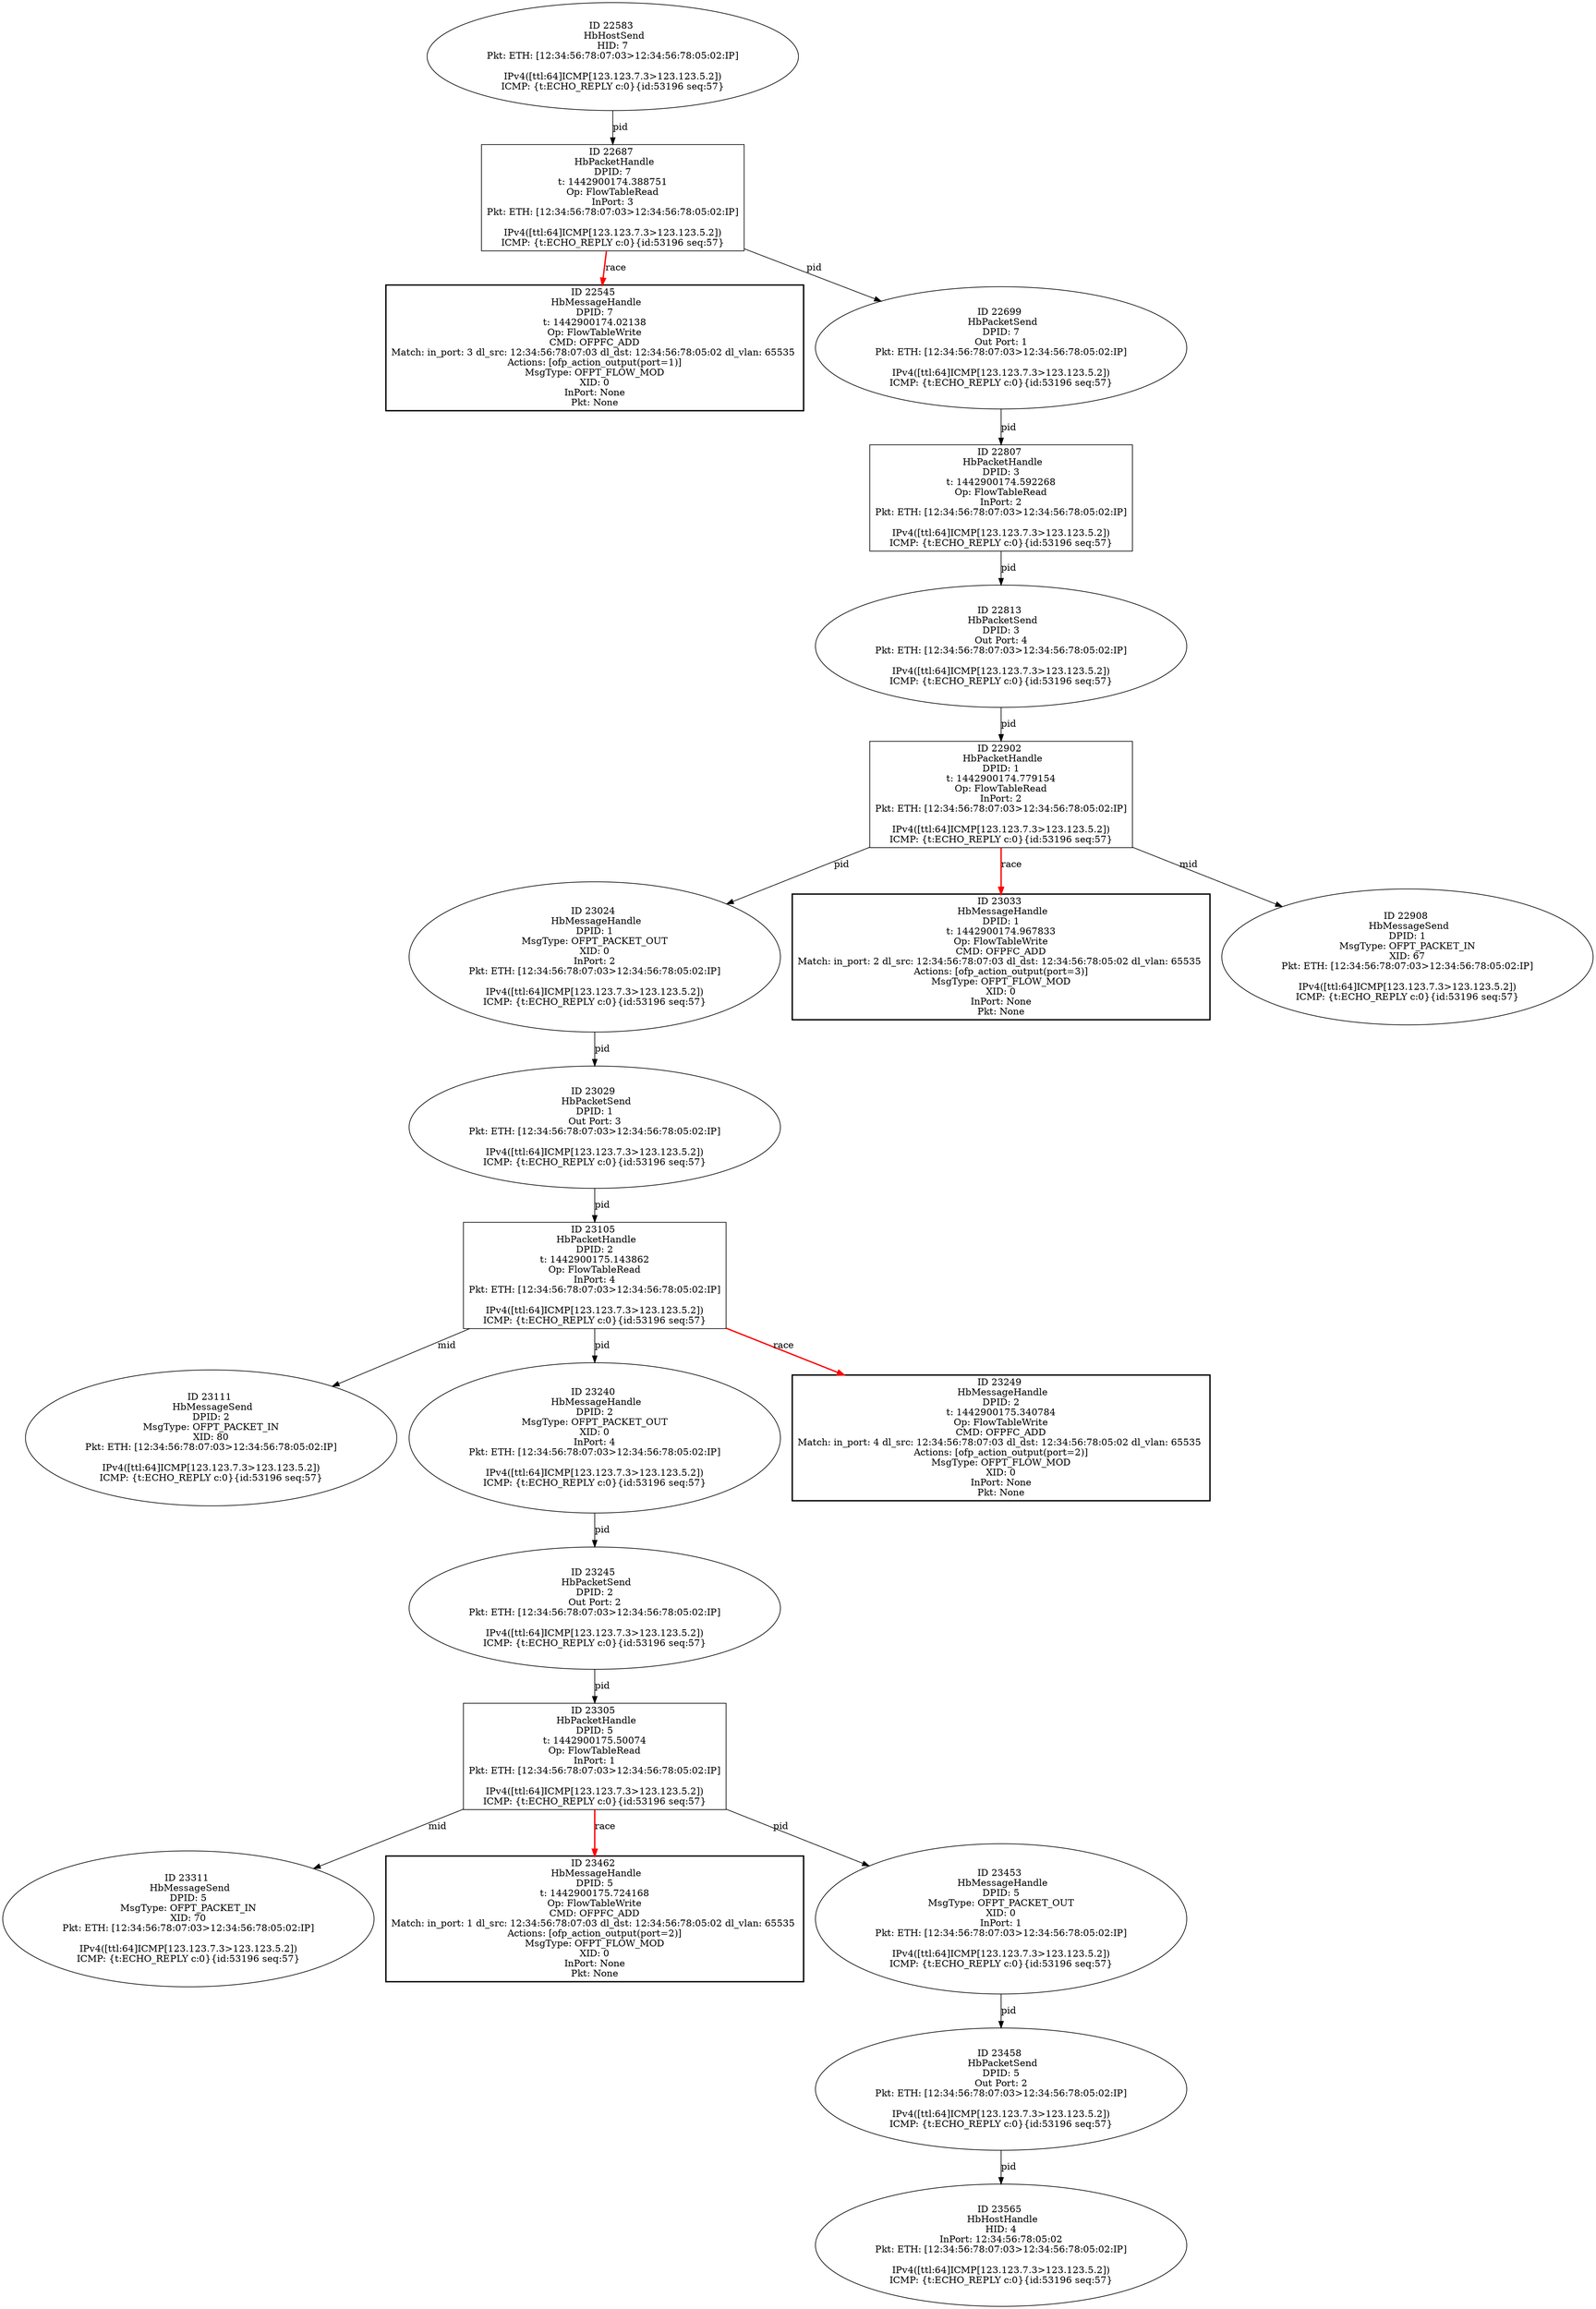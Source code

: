 strict digraph G {
23305 [shape=box, event=<hb_events.HbPacketHandle object at 0x10cdaadd0>, label="ID 23305 
 HbPacketHandle
DPID: 5
t: 1442900175.50074
Op: FlowTableRead
InPort: 1
Pkt: ETH: [12:34:56:78:07:03>12:34:56:78:05:02:IP]

IPv4([ttl:64]ICMP[123.123.7.3>123.123.5.2])
ICMP: {t:ECHO_REPLY c:0}{id:53196 seq:57}"];
23565 [shape=oval, event=<hb_events.HbHostHandle object at 0x10ce92950>, label="ID 23565 
 HbHostHandle
HID: 4
InPort: 12:34:56:78:05:02
Pkt: ETH: [12:34:56:78:07:03>12:34:56:78:05:02:IP]

IPv4([ttl:64]ICMP[123.123.7.3>123.123.5.2])
ICMP: {t:ECHO_REPLY c:0}{id:53196 seq:57}"];
23311 [shape=oval, event=<hb_events.HbMessageSend object at 0x10cdb5710>, label="ID 23311 
 HbMessageSend
DPID: 5
MsgType: OFPT_PACKET_IN
XID: 70
Pkt: ETH: [12:34:56:78:07:03>12:34:56:78:05:02:IP]

IPv4([ttl:64]ICMP[123.123.7.3>123.123.5.2])
ICMP: {t:ECHO_REPLY c:0}{id:53196 seq:57}"];
22545 [shape=box, style=bold, event=<hb_events.HbMessageHandle object at 0x10cb509d0>, label="ID 22545 
 HbMessageHandle
DPID: 7
t: 1442900174.02138
Op: FlowTableWrite
CMD: OFPFC_ADD
Match: in_port: 3 dl_src: 12:34:56:78:07:03 dl_dst: 12:34:56:78:05:02 dl_vlan: 65535 
Actions: [ofp_action_output(port=1)]
MsgType: OFPT_FLOW_MOD
XID: 0
InPort: None
Pkt: None"];
22807 [shape=box, event=<hb_events.HbPacketHandle object at 0x10cc3fc10>, label="ID 22807 
 HbPacketHandle
DPID: 3
t: 1442900174.592268
Op: FlowTableRead
InPort: 2
Pkt: ETH: [12:34:56:78:07:03>12:34:56:78:05:02:IP]

IPv4([ttl:64]ICMP[123.123.7.3>123.123.5.2])
ICMP: {t:ECHO_REPLY c:0}{id:53196 seq:57}"];
22813 [shape=oval, event=<hb_events.HbPacketSend object at 0x10cc062d0>, label="ID 22813 
 HbPacketSend
DPID: 3
Out Port: 4
Pkt: ETH: [12:34:56:78:07:03>12:34:56:78:05:02:IP]

IPv4([ttl:64]ICMP[123.123.7.3>123.123.5.2])
ICMP: {t:ECHO_REPLY c:0}{id:53196 seq:57}"];
22687 [shape=box, event=<hb_events.HbPacketHandle object at 0x10cbd8290>, label="ID 22687 
 HbPacketHandle
DPID: 7
t: 1442900174.388751
Op: FlowTableRead
InPort: 3
Pkt: ETH: [12:34:56:78:07:03>12:34:56:78:05:02:IP]

IPv4([ttl:64]ICMP[123.123.7.3>123.123.5.2])
ICMP: {t:ECHO_REPLY c:0}{id:53196 seq:57}"];
23458 [shape=oval, event=<hb_events.HbPacketSend object at 0x10ce10390>, label="ID 23458 
 HbPacketSend
DPID: 5
Out Port: 2
Pkt: ETH: [12:34:56:78:07:03>12:34:56:78:05:02:IP]

IPv4([ttl:64]ICMP[123.123.7.3>123.123.5.2])
ICMP: {t:ECHO_REPLY c:0}{id:53196 seq:57}"];
23462 [shape=box, style=bold, event=<hb_events.HbMessageHandle object at 0x10ce300d0>, label="ID 23462 
 HbMessageHandle
DPID: 5
t: 1442900175.724168
Op: FlowTableWrite
CMD: OFPFC_ADD
Match: in_port: 1 dl_src: 12:34:56:78:07:03 dl_dst: 12:34:56:78:05:02 dl_vlan: 65535 
Actions: [ofp_action_output(port=2)]
MsgType: OFPT_FLOW_MOD
XID: 0
InPort: None
Pkt: None"];
22699 [shape=oval, event=<hb_events.HbPacketSend object at 0x10cbdf950>, label="ID 22699 
 HbPacketSend
DPID: 7
Out Port: 1
Pkt: ETH: [12:34:56:78:07:03>12:34:56:78:05:02:IP]

IPv4([ttl:64]ICMP[123.123.7.3>123.123.5.2])
ICMP: {t:ECHO_REPLY c:0}{id:53196 seq:57}"];
23453 [shape=oval, event=<hb_events.HbMessageHandle object at 0x10ce10550>, label="ID 23453 
 HbMessageHandle
DPID: 5
MsgType: OFPT_PACKET_OUT
XID: 0
InPort: 1
Pkt: ETH: [12:34:56:78:07:03>12:34:56:78:05:02:IP]

IPv4([ttl:64]ICMP[123.123.7.3>123.123.5.2])
ICMP: {t:ECHO_REPLY c:0}{id:53196 seq:57}"];
22583 [shape=oval, event=<hb_events.HbHostSend object at 0x10cb78a90>, label="ID 22583 
 HbHostSend
HID: 7
Pkt: ETH: [12:34:56:78:07:03>12:34:56:78:05:02:IP]

IPv4([ttl:64]ICMP[123.123.7.3>123.123.5.2])
ICMP: {t:ECHO_REPLY c:0}{id:53196 seq:57}"];
23105 [shape=box, event=<hb_events.HbPacketHandle object at 0x10cd210d0>, label="ID 23105 
 HbPacketHandle
DPID: 2
t: 1442900175.143862
Op: FlowTableRead
InPort: 4
Pkt: ETH: [12:34:56:78:07:03>12:34:56:78:05:02:IP]

IPv4([ttl:64]ICMP[123.123.7.3>123.123.5.2])
ICMP: {t:ECHO_REPLY c:0}{id:53196 seq:57}"];
23111 [shape=oval, event=<hb_events.HbMessageSend object at 0x10cd27f50>, label="ID 23111 
 HbMessageSend
DPID: 2
MsgType: OFPT_PACKET_IN
XID: 80
Pkt: ETH: [12:34:56:78:07:03>12:34:56:78:05:02:IP]

IPv4([ttl:64]ICMP[123.123.7.3>123.123.5.2])
ICMP: {t:ECHO_REPLY c:0}{id:53196 seq:57}"];
23240 [shape=oval, event=<hb_events.HbMessageHandle object at 0x10cd752d0>, label="ID 23240 
 HbMessageHandle
DPID: 2
MsgType: OFPT_PACKET_OUT
XID: 0
InPort: 4
Pkt: ETH: [12:34:56:78:07:03>12:34:56:78:05:02:IP]

IPv4([ttl:64]ICMP[123.123.7.3>123.123.5.2])
ICMP: {t:ECHO_REPLY c:0}{id:53196 seq:57}"];
23245 [shape=oval, event=<hb_events.HbPacketSend object at 0x10cd75850>, label="ID 23245 
 HbPacketSend
DPID: 2
Out Port: 2
Pkt: ETH: [12:34:56:78:07:03>12:34:56:78:05:02:IP]

IPv4([ttl:64]ICMP[123.123.7.3>123.123.5.2])
ICMP: {t:ECHO_REPLY c:0}{id:53196 seq:57}"];
23249 [shape=box, style=bold, event=<hb_events.HbMessageHandle object at 0x10cd6fe50>, label="ID 23249 
 HbMessageHandle
DPID: 2
t: 1442900175.340784
Op: FlowTableWrite
CMD: OFPFC_ADD
Match: in_port: 4 dl_src: 12:34:56:78:07:03 dl_dst: 12:34:56:78:05:02 dl_vlan: 65535 
Actions: [ofp_action_output(port=2)]
MsgType: OFPT_FLOW_MOD
XID: 0
InPort: None
Pkt: None"];
23024 [shape=oval, event=<hb_events.HbMessageHandle object at 0x10ccdb690>, label="ID 23024 
 HbMessageHandle
DPID: 1
MsgType: OFPT_PACKET_OUT
XID: 0
InPort: 2
Pkt: ETH: [12:34:56:78:07:03>12:34:56:78:05:02:IP]

IPv4([ttl:64]ICMP[123.123.7.3>123.123.5.2])
ICMP: {t:ECHO_REPLY c:0}{id:53196 seq:57}"];
23029 [shape=oval, event=<hb_events.HbPacketSend object at 0x10ccdbd50>, label="ID 23029 
 HbPacketSend
DPID: 1
Out Port: 3
Pkt: ETH: [12:34:56:78:07:03>12:34:56:78:05:02:IP]

IPv4([ttl:64]ICMP[123.123.7.3>123.123.5.2])
ICMP: {t:ECHO_REPLY c:0}{id:53196 seq:57}"];
22902 [shape=box, event=<hb_events.HbPacketHandle object at 0x10cc79a90>, label="ID 22902 
 HbPacketHandle
DPID: 1
t: 1442900174.779154
Op: FlowTableRead
InPort: 2
Pkt: ETH: [12:34:56:78:07:03>12:34:56:78:05:02:IP]

IPv4([ttl:64]ICMP[123.123.7.3>123.123.5.2])
ICMP: {t:ECHO_REPLY c:0}{id:53196 seq:57}"];
23033 [shape=box, style=bold, event=<hb_events.HbMessageHandle object at 0x10ccc1d10>, label="ID 23033 
 HbMessageHandle
DPID: 1
t: 1442900174.967833
Op: FlowTableWrite
CMD: OFPFC_ADD
Match: in_port: 2 dl_src: 12:34:56:78:07:03 dl_dst: 12:34:56:78:05:02 dl_vlan: 65535 
Actions: [ofp_action_output(port=3)]
MsgType: OFPT_FLOW_MOD
XID: 0
InPort: None
Pkt: None"];
22908 [shape=oval, event=<hb_events.HbMessageSend object at 0x10cc800d0>, label="ID 22908 
 HbMessageSend
DPID: 1
MsgType: OFPT_PACKET_IN
XID: 67
Pkt: ETH: [12:34:56:78:07:03>12:34:56:78:05:02:IP]

IPv4([ttl:64]ICMP[123.123.7.3>123.123.5.2])
ICMP: {t:ECHO_REPLY c:0}{id:53196 seq:57}"];
23305 -> 23453  [rel=pid, label=pid];
23305 -> 23462  [harmful=True, color=red, style=bold, rel=race, label=race];
23305 -> 23311  [rel=mid, label=mid];
22807 -> 22813  [rel=pid, label=pid];
23453 -> 23458  [rel=pid, label=pid];
22687 -> 22545  [harmful=True, color=red, style=bold, rel=race, label=race];
22687 -> 22699  [rel=pid, label=pid];
23458 -> 23565  [rel=pid, label=pid];
22699 -> 22807  [rel=pid, label=pid];
22813 -> 22902  [rel=pid, label=pid];
22583 -> 22687  [rel=pid, label=pid];
23105 -> 23240  [rel=pid, label=pid];
23105 -> 23249  [harmful=True, color=red, style=bold, rel=race, label=race];
23105 -> 23111  [rel=mid, label=mid];
23240 -> 23245  [rel=pid, label=pid];
23245 -> 23305  [rel=pid, label=pid];
23024 -> 23029  [rel=pid, label=pid];
23029 -> 23105  [rel=pid, label=pid];
22902 -> 23024  [rel=pid, label=pid];
22902 -> 23033  [harmful=True, color=red, style=bold, rel=race, label=race];
22902 -> 22908  [rel=mid, label=mid];
}
